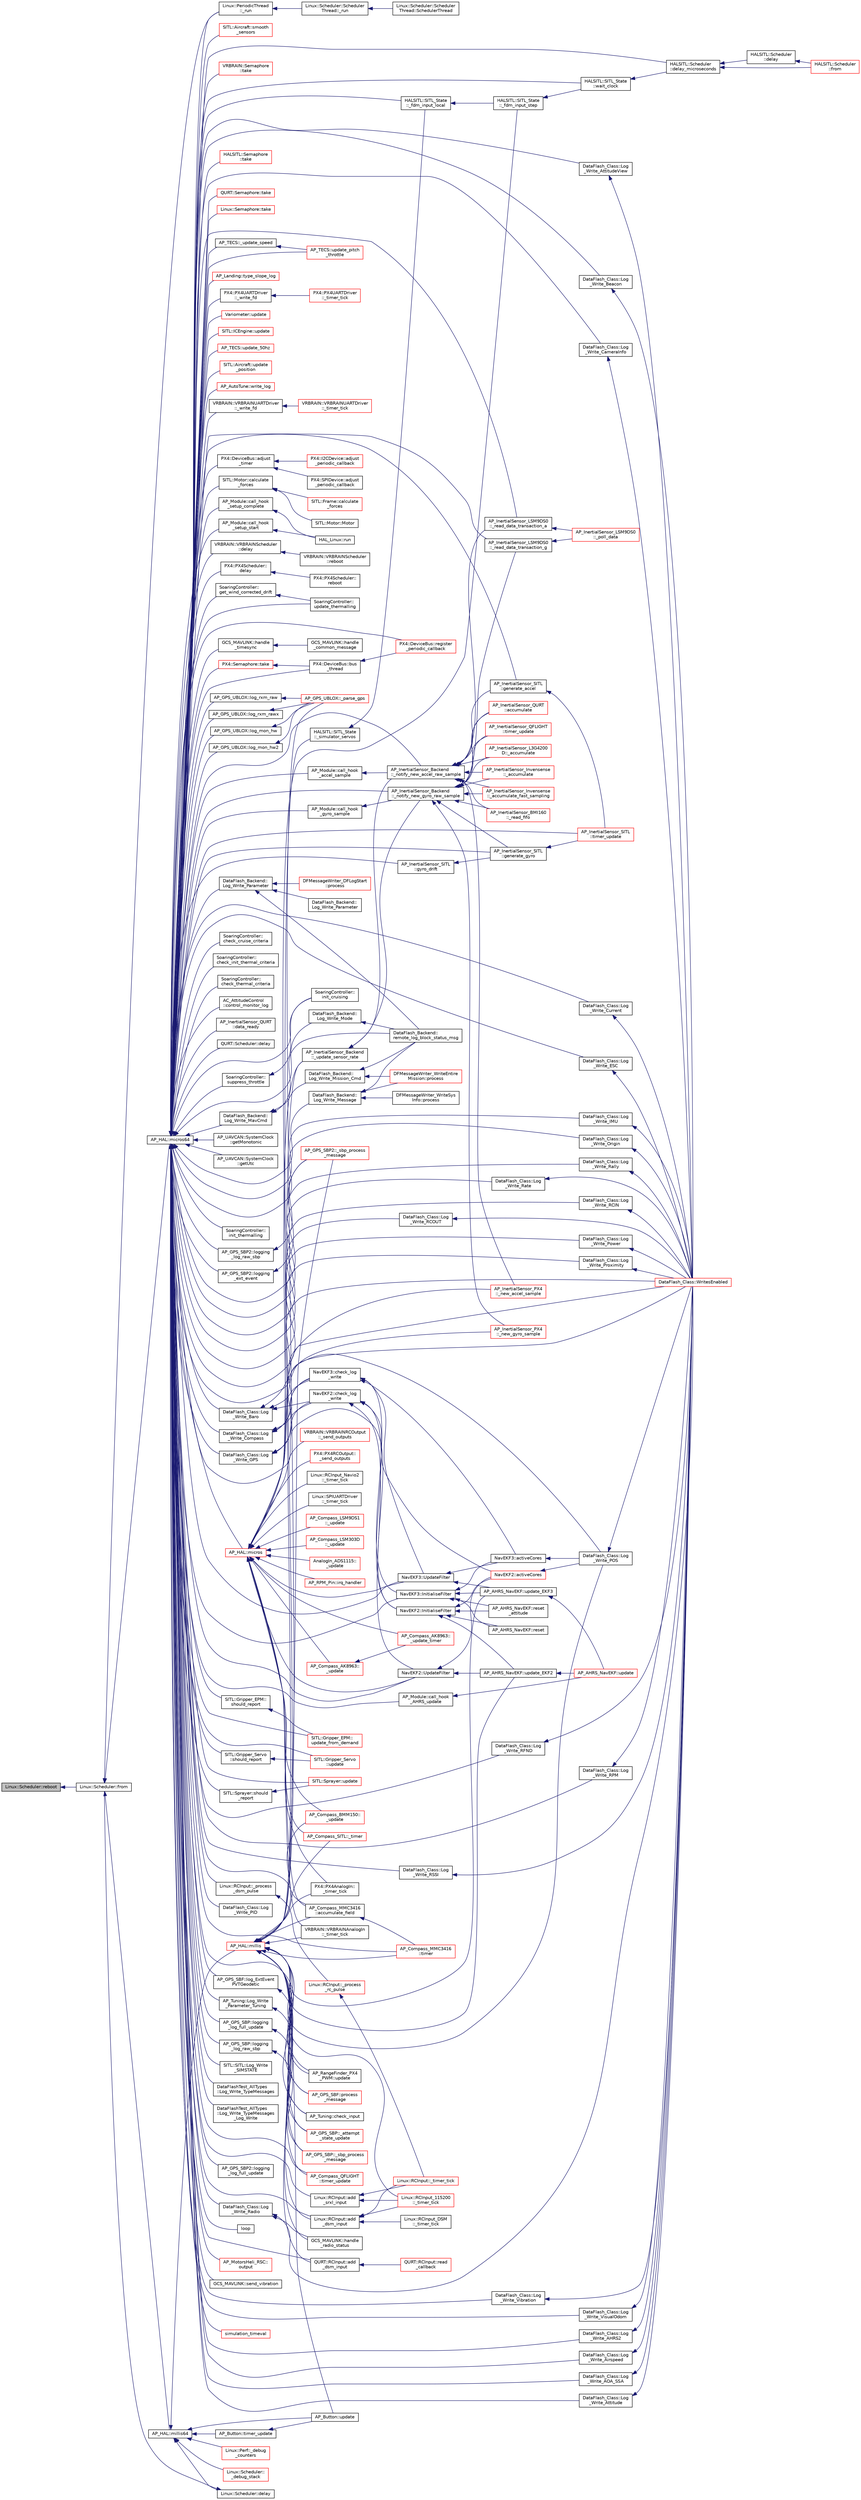 digraph "Linux::Scheduler::reboot"
{
 // INTERACTIVE_SVG=YES
  edge [fontname="Helvetica",fontsize="10",labelfontname="Helvetica",labelfontsize="10"];
  node [fontname="Helvetica",fontsize="10",shape=record];
  rankdir="LR";
  Node1 [label="Linux::Scheduler::reboot",height=0.2,width=0.4,color="black", fillcolor="grey75", style="filled", fontcolor="black"];
  Node1 -> Node2 [dir="back",color="midnightblue",fontsize="10",style="solid",fontname="Helvetica"];
  Node2 [label="Linux::Scheduler::from",height=0.2,width=0.4,color="black", fillcolor="white", style="filled",URL="$classLinux_1_1Scheduler.html#a53ecaae0fdc72f85bd57c4b0cff93653"];
  Node2 -> Node3 [dir="back",color="midnightblue",fontsize="10",style="solid",fontname="Helvetica"];
  Node3 [label="Linux::PeriodicThread\l::_run",height=0.2,width=0.4,color="black", fillcolor="white", style="filled",URL="$classLinux_1_1PeriodicThread.html#a6a257aa854be986e1843ae884b9915bf"];
  Node3 -> Node4 [dir="back",color="midnightblue",fontsize="10",style="solid",fontname="Helvetica"];
  Node4 [label="Linux::Scheduler::Scheduler\lThread::_run",height=0.2,width=0.4,color="black", fillcolor="white", style="filled",URL="$classLinux_1_1Scheduler_1_1SchedulerThread.html#a2cf5f8963892f54cacc25780b3081a21"];
  Node4 -> Node5 [dir="back",color="midnightblue",fontsize="10",style="solid",fontname="Helvetica"];
  Node5 [label="Linux::Scheduler::Scheduler\lThread::SchedulerThread",height=0.2,width=0.4,color="black", fillcolor="white", style="filled",URL="$classLinux_1_1Scheduler_1_1SchedulerThread.html#aea9fb136a3e9f79bee04170cee23bde5"];
  Node2 -> Node6 [dir="back",color="midnightblue",fontsize="10",style="solid",fontname="Helvetica"];
  Node6 [label="AP_HAL::micros64",height=0.2,width=0.4,color="black", fillcolor="white", style="filled",URL="$namespaceAP__HAL.html#a7aa0ce7625c9680e30ff4a99940907a5"];
  Node6 -> Node7 [dir="back",color="midnightblue",fontsize="10",style="solid",fontname="Helvetica"];
  Node7 [label="HALSITL::SITL_State\l::_fdm_input_local",height=0.2,width=0.4,color="black", fillcolor="white", style="filled",URL="$classHALSITL_1_1SITL__State.html#a141fe78b0702ab2f2ac4cafc221fdb97"];
  Node7 -> Node8 [dir="back",color="midnightblue",fontsize="10",style="solid",fontname="Helvetica"];
  Node8 [label="HALSITL::SITL_State\l::_fdm_input_step",height=0.2,width=0.4,color="black", fillcolor="white", style="filled",URL="$classHALSITL_1_1SITL__State.html#ae31c93a26ca780bb508dded2498e2e93"];
  Node8 -> Node9 [dir="back",color="midnightblue",fontsize="10",style="solid",fontname="Helvetica"];
  Node9 [label="HALSITL::SITL_State\l::wait_clock",height=0.2,width=0.4,color="black", fillcolor="white", style="filled",URL="$classHALSITL_1_1SITL__State.html#a3eeaf330efded46259bbf64fc53e6b9f"];
  Node9 -> Node10 [dir="back",color="midnightblue",fontsize="10",style="solid",fontname="Helvetica"];
  Node10 [label="HALSITL::Scheduler\l::delay_microseconds",height=0.2,width=0.4,color="black", fillcolor="white", style="filled",URL="$classHALSITL_1_1Scheduler.html#a4cffd5bcba0175bf49c7aa75ff3bf09a"];
  Node10 -> Node11 [dir="back",color="midnightblue",fontsize="10",style="solid",fontname="Helvetica"];
  Node11 [label="HALSITL::Scheduler\l::delay",height=0.2,width=0.4,color="black", fillcolor="white", style="filled",URL="$classHALSITL_1_1Scheduler.html#a14f3239ecbb9889823b20dc9de655c2f"];
  Node11 -> Node12 [dir="back",color="midnightblue",fontsize="10",style="solid",fontname="Helvetica"];
  Node12 [label="HALSITL::Scheduler\l::from",height=0.2,width=0.4,color="red", fillcolor="white", style="filled",URL="$classHALSITL_1_1Scheduler.html#a2c3ea70328333081349821921242cb39"];
  Node10 -> Node12 [dir="back",color="midnightblue",fontsize="10",style="solid",fontname="Helvetica"];
  Node6 -> Node13 [dir="back",color="midnightblue",fontsize="10",style="solid",fontname="Helvetica"];
  Node13 [label="AP_InertialSensor_Backend\l::_notify_new_accel_raw_sample",height=0.2,width=0.4,color="black", fillcolor="white", style="filled",URL="$classAP__InertialSensor__Backend.html#a330d2242c139a6ec3e94e0dd7379df7c"];
  Node13 -> Node14 [dir="back",color="midnightblue",fontsize="10",style="solid",fontname="Helvetica"];
  Node14 [label="AP_InertialSensor_L3G4200\lD::_accumulate",height=0.2,width=0.4,color="red", fillcolor="white", style="filled",URL="$classAP__InertialSensor__L3G4200D.html#ab07f7d4df52cbab3fee7f509f50e81fc"];
  Node13 -> Node15 [dir="back",color="midnightblue",fontsize="10",style="solid",fontname="Helvetica"];
  Node15 [label="AP_InertialSensor_Invensense\l::_accumulate",height=0.2,width=0.4,color="red", fillcolor="white", style="filled",URL="$classAP__InertialSensor__Invensense.html#a1a06a8d1e4db8924dcdcf9a6439dcaa9"];
  Node13 -> Node16 [dir="back",color="midnightblue",fontsize="10",style="solid",fontname="Helvetica"];
  Node16 [label="AP_InertialSensor_Invensense\l::_accumulate_fast_sampling",height=0.2,width=0.4,color="red", fillcolor="white", style="filled",URL="$classAP__InertialSensor__Invensense.html#aa4d24e709666169398355b5ee2a3df50"];
  Node13 -> Node17 [dir="back",color="midnightblue",fontsize="10",style="solid",fontname="Helvetica"];
  Node17 [label="AP_InertialSensor_PX4\l::_new_accel_sample",height=0.2,width=0.4,color="red", fillcolor="white", style="filled",URL="$classAP__InertialSensor__PX4.html#ab860aacad51c8894d6d05d1291d8a650"];
  Node13 -> Node18 [dir="back",color="midnightblue",fontsize="10",style="solid",fontname="Helvetica"];
  Node18 [label="AP_InertialSensor_LSM9DS0\l::_read_data_transaction_a",height=0.2,width=0.4,color="black", fillcolor="white", style="filled",URL="$classAP__InertialSensor__LSM9DS0.html#a9e083338c81500c744790115250d5207"];
  Node18 -> Node19 [dir="back",color="midnightblue",fontsize="10",style="solid",fontname="Helvetica"];
  Node19 [label="AP_InertialSensor_LSM9DS0\l::_poll_data",height=0.2,width=0.4,color="red", fillcolor="white", style="filled",URL="$classAP__InertialSensor__LSM9DS0.html#a517db16a43fdfa7fa31615d07b225474"];
  Node13 -> Node20 [dir="back",color="midnightblue",fontsize="10",style="solid",fontname="Helvetica"];
  Node20 [label="AP_InertialSensor_BMI160\l::_read_fifo",height=0.2,width=0.4,color="red", fillcolor="white", style="filled",URL="$classAP__InertialSensor__BMI160.html#a1a519a3be822e3db7a19d0d0ed21d0c6"];
  Node13 -> Node21 [dir="back",color="midnightblue",fontsize="10",style="solid",fontname="Helvetica"];
  Node21 [label="AP_InertialSensor_QURT\l::accumulate",height=0.2,width=0.4,color="red", fillcolor="white", style="filled",URL="$classAP__InertialSensor__QURT.html#ac64c9fedd2b0bcbddf29264e1bbd7af8"];
  Node13 -> Node22 [dir="back",color="midnightblue",fontsize="10",style="solid",fontname="Helvetica"];
  Node22 [label="AP_InertialSensor_SITL\l::generate_accel",height=0.2,width=0.4,color="black", fillcolor="white", style="filled",URL="$classAP__InertialSensor__SITL.html#a8d6b8277285c6e8b6013585f403cd588"];
  Node22 -> Node23 [dir="back",color="midnightblue",fontsize="10",style="solid",fontname="Helvetica"];
  Node23 [label="AP_InertialSensor_SITL\l::timer_update",height=0.2,width=0.4,color="red", fillcolor="white", style="filled",URL="$classAP__InertialSensor__SITL.html#acb53ee7c91782608c30ff3e1c5af13e6"];
  Node13 -> Node24 [dir="back",color="midnightblue",fontsize="10",style="solid",fontname="Helvetica"];
  Node24 [label="AP_InertialSensor_QFLIGHT\l::timer_update",height=0.2,width=0.4,color="red", fillcolor="white", style="filled",URL="$classAP__InertialSensor__QFLIGHT.html#a995eedfc1f2c8c01d00815aed816db6d"];
  Node6 -> Node25 [dir="back",color="midnightblue",fontsize="10",style="solid",fontname="Helvetica"];
  Node25 [label="AP_InertialSensor_Backend\l::_notify_new_gyro_raw_sample",height=0.2,width=0.4,color="black", fillcolor="white", style="filled",URL="$classAP__InertialSensor__Backend.html#a32a5d3f083aae76feb1f3e9cbf3cc095"];
  Node25 -> Node14 [dir="back",color="midnightblue",fontsize="10",style="solid",fontname="Helvetica"];
  Node25 -> Node15 [dir="back",color="midnightblue",fontsize="10",style="solid",fontname="Helvetica"];
  Node25 -> Node16 [dir="back",color="midnightblue",fontsize="10",style="solid",fontname="Helvetica"];
  Node25 -> Node26 [dir="back",color="midnightblue",fontsize="10",style="solid",fontname="Helvetica"];
  Node26 [label="AP_InertialSensor_PX4\l::_new_gyro_sample",height=0.2,width=0.4,color="red", fillcolor="white", style="filled",URL="$classAP__InertialSensor__PX4.html#a257fdff6435bb9addd12e3ba161c4c12"];
  Node25 -> Node27 [dir="back",color="midnightblue",fontsize="10",style="solid",fontname="Helvetica"];
  Node27 [label="AP_InertialSensor_LSM9DS0\l::_read_data_transaction_g",height=0.2,width=0.4,color="black", fillcolor="white", style="filled",URL="$classAP__InertialSensor__LSM9DS0.html#a8d90205092ed9e6b959fe3da5f4f6477"];
  Node27 -> Node19 [dir="back",color="midnightblue",fontsize="10",style="solid",fontname="Helvetica"];
  Node25 -> Node20 [dir="back",color="midnightblue",fontsize="10",style="solid",fontname="Helvetica"];
  Node25 -> Node21 [dir="back",color="midnightblue",fontsize="10",style="solid",fontname="Helvetica"];
  Node25 -> Node28 [dir="back",color="midnightblue",fontsize="10",style="solid",fontname="Helvetica"];
  Node28 [label="AP_InertialSensor_SITL\l::generate_gyro",height=0.2,width=0.4,color="black", fillcolor="white", style="filled",URL="$classAP__InertialSensor__SITL.html#a884efe3040d8e915376390a36d778398"];
  Node28 -> Node23 [dir="back",color="midnightblue",fontsize="10",style="solid",fontname="Helvetica"];
  Node25 -> Node24 [dir="back",color="midnightblue",fontsize="10",style="solid",fontname="Helvetica"];
  Node6 -> Node29 [dir="back",color="midnightblue",fontsize="10",style="solid",fontname="Helvetica"];
  Node29 [label="Linux::RCInput::_process\l_dsm_pulse",height=0.2,width=0.4,color="black", fillcolor="white", style="filled",URL="$classLinux_1_1RCInput.html#a8dcefc98cb9bdeaad8b1b2b0e9b9b678"];
  Node29 -> Node30 [dir="back",color="midnightblue",fontsize="10",style="solid",fontname="Helvetica"];
  Node30 [label="Linux::RCInput::_process\l_rc_pulse",height=0.2,width=0.4,color="red", fillcolor="white", style="filled",URL="$classLinux_1_1RCInput.html#a9b269fac087807d362506805ebd18936"];
  Node30 -> Node31 [dir="back",color="midnightblue",fontsize="10",style="solid",fontname="Helvetica"];
  Node31 [label="Linux::RCInput::_timer_tick",height=0.2,width=0.4,color="red", fillcolor="white", style="filled",URL="$classLinux_1_1RCInput.html#a0d5d4518e1ed51c95fe36a9d6ea7ecac"];
  Node6 -> Node18 [dir="back",color="midnightblue",fontsize="10",style="solid",fontname="Helvetica"];
  Node6 -> Node27 [dir="back",color="midnightblue",fontsize="10",style="solid",fontname="Helvetica"];
  Node6 -> Node3 [dir="back",color="midnightblue",fontsize="10",style="solid",fontname="Helvetica"];
  Node6 -> Node32 [dir="back",color="midnightblue",fontsize="10",style="solid",fontname="Helvetica"];
  Node32 [label="AP_TECS::_update_speed",height=0.2,width=0.4,color="black", fillcolor="white", style="filled",URL="$classAP__TECS.html#ac3a90f55264799a5482b76abfe5b9a68"];
  Node32 -> Node33 [dir="back",color="midnightblue",fontsize="10",style="solid",fontname="Helvetica"];
  Node33 [label="AP_TECS::update_pitch\l_throttle",height=0.2,width=0.4,color="red", fillcolor="white", style="filled",URL="$classAP__TECS.html#ad9fdee521b36fe15ab8ab06a35717c5a"];
  Node6 -> Node34 [dir="back",color="midnightblue",fontsize="10",style="solid",fontname="Helvetica"];
  Node34 [label="PX4::PX4UARTDriver\l::_write_fd",height=0.2,width=0.4,color="black", fillcolor="white", style="filled",URL="$classPX4_1_1PX4UARTDriver.html#a999818ba89f3849918b43fb38dd3e836"];
  Node34 -> Node35 [dir="back",color="midnightblue",fontsize="10",style="solid",fontname="Helvetica"];
  Node35 [label="PX4::PX4UARTDriver\l::_timer_tick",height=0.2,width=0.4,color="red", fillcolor="white", style="filled",URL="$classPX4_1_1PX4UARTDriver.html#a15f4a4558c5ffa4cc27cd0371470afa4"];
  Node6 -> Node36 [dir="back",color="midnightblue",fontsize="10",style="solid",fontname="Helvetica"];
  Node36 [label="VRBRAIN::VRBRAINUARTDriver\l::_write_fd",height=0.2,width=0.4,color="black", fillcolor="white", style="filled",URL="$classVRBRAIN_1_1VRBRAINUARTDriver.html#afc978b3e0b18ae4a113fe1c04de5fe13"];
  Node36 -> Node37 [dir="back",color="midnightblue",fontsize="10",style="solid",fontname="Helvetica"];
  Node37 [label="VRBRAIN::VRBRAINUARTDriver\l::_timer_tick",height=0.2,width=0.4,color="red", fillcolor="white", style="filled",URL="$classVRBRAIN_1_1VRBRAINUARTDriver.html#a72593c9ad60f292fe8c5b9cd5176e93b"];
  Node6 -> Node38 [dir="back",color="midnightblue",fontsize="10",style="solid",fontname="Helvetica"];
  Node38 [label="AP_Compass_MMC3416\l::accumulate_field",height=0.2,width=0.4,color="black", fillcolor="white", style="filled",URL="$classAP__Compass__MMC3416.html#aa81525e474696e469db55ad9712a1b4f"];
  Node38 -> Node39 [dir="back",color="midnightblue",fontsize="10",style="solid",fontname="Helvetica"];
  Node39 [label="AP_Compass_MMC3416\l::timer",height=0.2,width=0.4,color="red", fillcolor="white", style="filled",URL="$classAP__Compass__MMC3416.html#a8b5b61173af45f3892c51bbeda783190"];
  Node6 -> Node40 [dir="back",color="midnightblue",fontsize="10",style="solid",fontname="Helvetica"];
  Node40 [label="Linux::RCInput::add\l_dsm_input",height=0.2,width=0.4,color="black", fillcolor="white", style="filled",URL="$classLinux_1_1RCInput.html#a25136c569dd0745cad9ed02cefd87e54"];
  Node40 -> Node41 [dir="back",color="midnightblue",fontsize="10",style="solid",fontname="Helvetica"];
  Node41 [label="Linux::RCInput_115200\l::_timer_tick",height=0.2,width=0.4,color="red", fillcolor="white", style="filled",URL="$classLinux_1_1RCInput__115200.html#a9805846609a4810fdfa92a6354f7cb45"];
  Node40 -> Node42 [dir="back",color="midnightblue",fontsize="10",style="solid",fontname="Helvetica"];
  Node42 [label="Linux::RCInput_DSM\l::_timer_tick",height=0.2,width=0.4,color="black", fillcolor="white", style="filled",URL="$classLinux_1_1RCInput__DSM.html#ab0e5ac3cc954bb79f4f0dd398cb39265"];
  Node40 -> Node31 [dir="back",color="midnightblue",fontsize="10",style="solid",fontname="Helvetica"];
  Node6 -> Node43 [dir="back",color="midnightblue",fontsize="10",style="solid",fontname="Helvetica"];
  Node43 [label="QURT::RCInput::add\l_dsm_input",height=0.2,width=0.4,color="black", fillcolor="white", style="filled",URL="$classQURT_1_1RCInput.html#a2617a405bd3ee00bfb852210ab6c83c0"];
  Node43 -> Node44 [dir="back",color="midnightblue",fontsize="10",style="solid",fontname="Helvetica"];
  Node44 [label="QURT::RCInput::read\l_callback",height=0.2,width=0.4,color="red", fillcolor="white", style="filled",URL="$classQURT_1_1RCInput.html#a570aa86748ac6f877857039366734049"];
  Node6 -> Node45 [dir="back",color="midnightblue",fontsize="10",style="solid",fontname="Helvetica"];
  Node45 [label="Linux::RCInput::add\l_srxl_input",height=0.2,width=0.4,color="black", fillcolor="white", style="filled",URL="$classLinux_1_1RCInput.html#a6edc4ae0ca741df8094586df888ceae1"];
  Node45 -> Node41 [dir="back",color="midnightblue",fontsize="10",style="solid",fontname="Helvetica"];
  Node45 -> Node31 [dir="back",color="midnightblue",fontsize="10",style="solid",fontname="Helvetica"];
  Node6 -> Node46 [dir="back",color="midnightblue",fontsize="10",style="solid",fontname="Helvetica"];
  Node46 [label="PX4::DeviceBus::adjust\l_timer",height=0.2,width=0.4,color="black", fillcolor="white", style="filled",URL="$classPX4_1_1DeviceBus.html#a13f05b671b8cf1ecdd001d477f465cf7"];
  Node46 -> Node47 [dir="back",color="midnightblue",fontsize="10",style="solid",fontname="Helvetica"];
  Node47 [label="PX4::I2CDevice::adjust\l_periodic_callback",height=0.2,width=0.4,color="red", fillcolor="white", style="filled",URL="$classPX4_1_1I2CDevice.html#ac54955381c88ace6272c3222d6c87440"];
  Node46 -> Node48 [dir="back",color="midnightblue",fontsize="10",style="solid",fontname="Helvetica"];
  Node48 [label="PX4::SPIDevice::adjust\l_periodic_callback",height=0.2,width=0.4,color="black", fillcolor="white", style="filled",URL="$classPX4_1_1SPIDevice.html#a0521c45e2aa9a362d7997a0856246017"];
  Node6 -> Node49 [dir="back",color="midnightblue",fontsize="10",style="solid",fontname="Helvetica"];
  Node49 [label="PX4::DeviceBus::bus\l_thread",height=0.2,width=0.4,color="black", fillcolor="white", style="filled",URL="$classPX4_1_1DeviceBus.html#a1c5e6b608ef4bec2b6632cc5ef52177e"];
  Node49 -> Node50 [dir="back",color="midnightblue",fontsize="10",style="solid",fontname="Helvetica"];
  Node50 [label="PX4::DeviceBus::register\l_periodic_callback",height=0.2,width=0.4,color="red", fillcolor="white", style="filled",URL="$classPX4_1_1DeviceBus.html#a2cc0b0bc94b4276c3727fbd5a6da339e"];
  Node6 -> Node51 [dir="back",color="midnightblue",fontsize="10",style="solid",fontname="Helvetica"];
  Node51 [label="SITL::Motor::calculate\l_forces",height=0.2,width=0.4,color="black", fillcolor="white", style="filled",URL="$classSITL_1_1Motor.html#a57917a26ad0eb2dd927afc7fc7317ea2"];
  Node51 -> Node52 [dir="back",color="midnightblue",fontsize="10",style="solid",fontname="Helvetica"];
  Node52 [label="SITL::Frame::calculate\l_forces",height=0.2,width=0.4,color="red", fillcolor="white", style="filled",URL="$classSITL_1_1Frame.html#a87ba820ad586d329b09e18db644114a9"];
  Node51 -> Node53 [dir="back",color="midnightblue",fontsize="10",style="solid",fontname="Helvetica"];
  Node53 [label="SITL::Motor::Motor",height=0.2,width=0.4,color="black", fillcolor="white", style="filled",URL="$classSITL_1_1Motor.html#a6cef80bf059998ee25248c9b347e3c0c"];
  Node6 -> Node54 [dir="back",color="midnightblue",fontsize="10",style="solid",fontname="Helvetica"];
  Node54 [label="AP_Module::call_hook\l_accel_sample",height=0.2,width=0.4,color="black", fillcolor="white", style="filled",URL="$classAP__Module.html#a2bfac6076fb8ce6b9d0a4d9265cff408"];
  Node54 -> Node13 [dir="back",color="midnightblue",fontsize="10",style="solid",fontname="Helvetica"];
  Node6 -> Node55 [dir="back",color="midnightblue",fontsize="10",style="solid",fontname="Helvetica"];
  Node55 [label="AP_Module::call_hook\l_AHRS_update",height=0.2,width=0.4,color="black", fillcolor="white", style="filled",URL="$classAP__Module.html#a9b4f06b2556a122f11b92b7b29d462c4"];
  Node55 -> Node56 [dir="back",color="midnightblue",fontsize="10",style="solid",fontname="Helvetica"];
  Node56 [label="AP_AHRS_NavEKF::update",height=0.2,width=0.4,color="red", fillcolor="white", style="filled",URL="$classAP__AHRS__NavEKF.html#ac8111979c5dc37a55b2c50818534ea52"];
  Node6 -> Node57 [dir="back",color="midnightblue",fontsize="10",style="solid",fontname="Helvetica"];
  Node57 [label="AP_Module::call_hook\l_gyro_sample",height=0.2,width=0.4,color="black", fillcolor="white", style="filled",URL="$classAP__Module.html#a4a00c59686d662eb6ead3dce8a56068d"];
  Node57 -> Node25 [dir="back",color="midnightblue",fontsize="10",style="solid",fontname="Helvetica"];
  Node6 -> Node58 [dir="back",color="midnightblue",fontsize="10",style="solid",fontname="Helvetica"];
  Node58 [label="AP_Module::call_hook\l_setup_complete",height=0.2,width=0.4,color="black", fillcolor="white", style="filled",URL="$classAP__Module.html#a54b2edff163bdfe4c6367d3dcba86f0c"];
  Node58 -> Node59 [dir="back",color="midnightblue",fontsize="10",style="solid",fontname="Helvetica"];
  Node59 [label="HAL_Linux::run",height=0.2,width=0.4,color="black", fillcolor="white", style="filled",URL="$classHAL__Linux.html#a9b8394eb66ea6d3d5539aaaf47c3bf80"];
  Node6 -> Node60 [dir="back",color="midnightblue",fontsize="10",style="solid",fontname="Helvetica"];
  Node60 [label="AP_Module::call_hook\l_setup_start",height=0.2,width=0.4,color="black", fillcolor="white", style="filled",URL="$classAP__Module.html#a079f73b1dd75a3134022a71807f4b8c3"];
  Node60 -> Node59 [dir="back",color="midnightblue",fontsize="10",style="solid",fontname="Helvetica"];
  Node6 -> Node61 [dir="back",color="midnightblue",fontsize="10",style="solid",fontname="Helvetica"];
  Node61 [label="SoaringController::\lcheck_cruise_criteria",height=0.2,width=0.4,color="black", fillcolor="white", style="filled",URL="$classSoaringController.html#a67d3126fd2b67b567a8aac3998948170"];
  Node6 -> Node62 [dir="back",color="midnightblue",fontsize="10",style="solid",fontname="Helvetica"];
  Node62 [label="SoaringController::\lcheck_init_thermal_criteria",height=0.2,width=0.4,color="black", fillcolor="white", style="filled",URL="$classSoaringController.html#a0d65481e33cb4d38d27fdd1236ec09b0"];
  Node6 -> Node63 [dir="back",color="midnightblue",fontsize="10",style="solid",fontname="Helvetica"];
  Node63 [label="SoaringController::\lcheck_thermal_criteria",height=0.2,width=0.4,color="black", fillcolor="white", style="filled",URL="$classSoaringController.html#a99b4e44b09a796fdb3c8402025d855b1"];
  Node6 -> Node64 [dir="back",color="midnightblue",fontsize="10",style="solid",fontname="Helvetica"];
  Node64 [label="AC_AttitudeControl\l::control_monitor_log",height=0.2,width=0.4,color="black", fillcolor="white", style="filled",URL="$classAC__AttitudeControl.html#a24124a33c8cd7a9cd575d0c16a1e2d5b"];
  Node6 -> Node65 [dir="back",color="midnightblue",fontsize="10",style="solid",fontname="Helvetica"];
  Node65 [label="AP_InertialSensor_QURT\l::data_ready",height=0.2,width=0.4,color="black", fillcolor="white", style="filled",URL="$classAP__InertialSensor__QURT.html#a2a1a1f30325df41e390b8bc3e2848bc4"];
  Node6 -> Node66 [dir="back",color="midnightblue",fontsize="10",style="solid",fontname="Helvetica"];
  Node66 [label="QURT::Scheduler::delay",height=0.2,width=0.4,color="black", fillcolor="white", style="filled",URL="$classQURT_1_1Scheduler.html#a14f3239ecbb9889823b20dc9de655c2f"];
  Node6 -> Node67 [dir="back",color="midnightblue",fontsize="10",style="solid",fontname="Helvetica"];
  Node67 [label="VRBRAIN::VRBRAINScheduler\l::delay",height=0.2,width=0.4,color="black", fillcolor="white", style="filled",URL="$classVRBRAIN_1_1VRBRAINScheduler.html#a20360f74ca9912d424c5c6800a85efef"];
  Node67 -> Node68 [dir="back",color="midnightblue",fontsize="10",style="solid",fontname="Helvetica"];
  Node68 [label="VRBRAIN::VRBRAINScheduler\l::reboot",height=0.2,width=0.4,color="black", fillcolor="white", style="filled",URL="$classVRBRAIN_1_1VRBRAINScheduler.html#a4df178cb74833d89cb20e6d6606b48fe"];
  Node6 -> Node69 [dir="back",color="midnightblue",fontsize="10",style="solid",fontname="Helvetica"];
  Node69 [label="PX4::PX4Scheduler::\ldelay",height=0.2,width=0.4,color="black", fillcolor="white", style="filled",URL="$classPX4_1_1PX4Scheduler.html#a1951ba5f485452f85d0bf13220a44839"];
  Node69 -> Node70 [dir="back",color="midnightblue",fontsize="10",style="solid",fontname="Helvetica"];
  Node70 [label="PX4::PX4Scheduler::\lreboot",height=0.2,width=0.4,color="black", fillcolor="white", style="filled",URL="$classPX4_1_1PX4Scheduler.html#ad9afd58fb2d2daf8f1f726b99531db2a"];
  Node6 -> Node10 [dir="back",color="midnightblue",fontsize="10",style="solid",fontname="Helvetica"];
  Node6 -> Node22 [dir="back",color="midnightblue",fontsize="10",style="solid",fontname="Helvetica"];
  Node6 -> Node28 [dir="back",color="midnightblue",fontsize="10",style="solid",fontname="Helvetica"];
  Node6 -> Node71 [dir="back",color="midnightblue",fontsize="10",style="solid",fontname="Helvetica"];
  Node71 [label="SoaringController::\lget_wind_corrected_drift",height=0.2,width=0.4,color="black", fillcolor="white", style="filled",URL="$classSoaringController.html#ad7ea9014895a4068c421d561692a3700"];
  Node71 -> Node72 [dir="back",color="midnightblue",fontsize="10",style="solid",fontname="Helvetica"];
  Node72 [label="SoaringController::\lupdate_thermalling",height=0.2,width=0.4,color="black", fillcolor="white", style="filled",URL="$classSoaringController.html#abfbc693fd6c93da20fb098aedf6fd596"];
  Node6 -> Node73 [dir="back",color="midnightblue",fontsize="10",style="solid",fontname="Helvetica"];
  Node73 [label="AP_UAVCAN::SystemClock\l::getMonotonic",height=0.2,width=0.4,color="black", fillcolor="white", style="filled",URL="$classAP__UAVCAN_1_1SystemClock.html#acbec92b47a73aa9d638662f4386ac5d4"];
  Node6 -> Node74 [dir="back",color="midnightblue",fontsize="10",style="solid",fontname="Helvetica"];
  Node74 [label="AP_UAVCAN::SystemClock\l::getUtc",height=0.2,width=0.4,color="black", fillcolor="white", style="filled",URL="$classAP__UAVCAN_1_1SystemClock.html#a79ab860c99412640eabb762ca9210b02"];
  Node6 -> Node75 [dir="back",color="midnightblue",fontsize="10",style="solid",fontname="Helvetica"];
  Node75 [label="AP_InertialSensor_SITL\l::gyro_drift",height=0.2,width=0.4,color="black", fillcolor="white", style="filled",URL="$classAP__InertialSensor__SITL.html#a8ddcc9af2f03212fc176901e8588b978"];
  Node75 -> Node28 [dir="back",color="midnightblue",fontsize="10",style="solid",fontname="Helvetica"];
  Node6 -> Node76 [dir="back",color="midnightblue",fontsize="10",style="solid",fontname="Helvetica"];
  Node76 [label="GCS_MAVLINK::handle\l_timesync",height=0.2,width=0.4,color="black", fillcolor="white", style="filled",URL="$structGCS__MAVLINK.html#ae00bb5fbb1a3e4843be647dc9b09f51f"];
  Node76 -> Node77 [dir="back",color="midnightblue",fontsize="10",style="solid",fontname="Helvetica"];
  Node77 [label="GCS_MAVLINK::handle\l_common_message",height=0.2,width=0.4,color="black", fillcolor="white", style="filled",URL="$structGCS__MAVLINK.html#a13da94a2548ade6552a5250eb3251e89"];
  Node6 -> Node78 [dir="back",color="midnightblue",fontsize="10",style="solid",fontname="Helvetica"];
  Node78 [label="SoaringController::\linit_cruising",height=0.2,width=0.4,color="black", fillcolor="white", style="filled",URL="$classSoaringController.html#a374df90ffa4f23b9bcd4a554702bf4a4"];
  Node6 -> Node79 [dir="back",color="midnightblue",fontsize="10",style="solid",fontname="Helvetica"];
  Node79 [label="SoaringController::\linit_thermalling",height=0.2,width=0.4,color="black", fillcolor="white", style="filled",URL="$classSoaringController.html#a1df234a4d963fb959f17da847f4e39d1"];
  Node6 -> Node80 [dir="back",color="midnightblue",fontsize="10",style="solid",fontname="Helvetica"];
  Node80 [label="NavEKF3::InitialiseFilter",height=0.2,width=0.4,color="black", fillcolor="white", style="filled",URL="$classNavEKF3.html#a07f064fa513fbb6e7188141904f3b5b5"];
  Node80 -> Node81 [dir="back",color="midnightblue",fontsize="10",style="solid",fontname="Helvetica"];
  Node81 [label="NavEKF3::activeCores",height=0.2,width=0.4,color="black", fillcolor="white", style="filled",URL="$classNavEKF3.html#a3e1f50ad977a17222fcd7a6851b0f2ec"];
  Node81 -> Node82 [dir="back",color="midnightblue",fontsize="10",style="solid",fontname="Helvetica"];
  Node82 [label="DataFlash_Class::Log\l_Write_POS",height=0.2,width=0.4,color="black", fillcolor="white", style="filled",URL="$classDataFlash__Class.html#a46e58faaa53c44516433f6bb7bde4163"];
  Node82 -> Node83 [dir="back",color="midnightblue",fontsize="10",style="solid",fontname="Helvetica"];
  Node83 [label="DataFlash_Class::WritesEnabled",height=0.2,width=0.4,color="red", fillcolor="white", style="filled",URL="$classDataFlash__Class.html#a680528ccef337901407a125439e1f397"];
  Node80 -> Node84 [dir="back",color="midnightblue",fontsize="10",style="solid",fontname="Helvetica"];
  Node84 [label="AP_AHRS_NavEKF::reset",height=0.2,width=0.4,color="black", fillcolor="white", style="filled",URL="$classAP__AHRS__NavEKF.html#a532ff0df024a4537e5a108c42ba405a7"];
  Node80 -> Node85 [dir="back",color="midnightblue",fontsize="10",style="solid",fontname="Helvetica"];
  Node85 [label="AP_AHRS_NavEKF::reset\l_attitude",height=0.2,width=0.4,color="black", fillcolor="white", style="filled",URL="$classAP__AHRS__NavEKF.html#a9bd3c7f1793a48cd0d736b19fbfaf19a"];
  Node80 -> Node86 [dir="back",color="midnightblue",fontsize="10",style="solid",fontname="Helvetica"];
  Node86 [label="AP_AHRS_NavEKF::update_EKF3",height=0.2,width=0.4,color="black", fillcolor="white", style="filled",URL="$classAP__AHRS__NavEKF.html#a324160404f12959e955554f5aed26459"];
  Node86 -> Node56 [dir="back",color="midnightblue",fontsize="10",style="solid",fontname="Helvetica"];
  Node6 -> Node87 [dir="back",color="midnightblue",fontsize="10",style="solid",fontname="Helvetica"];
  Node87 [label="NavEKF2::InitialiseFilter",height=0.2,width=0.4,color="black", fillcolor="white", style="filled",URL="$classNavEKF2.html#a9c447b8d84abf2dfc845ddbbbad46a2b"];
  Node87 -> Node88 [dir="back",color="midnightblue",fontsize="10",style="solid",fontname="Helvetica"];
  Node88 [label="NavEKF2::activeCores",height=0.2,width=0.4,color="red", fillcolor="white", style="filled",URL="$classNavEKF2.html#ab18af2714c15fcf190493c01e2a28c73"];
  Node88 -> Node82 [dir="back",color="midnightblue",fontsize="10",style="solid",fontname="Helvetica"];
  Node87 -> Node84 [dir="back",color="midnightblue",fontsize="10",style="solid",fontname="Helvetica"];
  Node87 -> Node85 [dir="back",color="midnightblue",fontsize="10",style="solid",fontname="Helvetica"];
  Node87 -> Node89 [dir="back",color="midnightblue",fontsize="10",style="solid",fontname="Helvetica"];
  Node89 [label="AP_AHRS_NavEKF::update_EKF2",height=0.2,width=0.4,color="black", fillcolor="white", style="filled",URL="$classAP__AHRS__NavEKF.html#a0187c6d3d4348b002a204c05d3e94b07"];
  Node89 -> Node56 [dir="back",color="midnightblue",fontsize="10",style="solid",fontname="Helvetica"];
  Node6 -> Node90 [dir="back",color="midnightblue",fontsize="10",style="solid",fontname="Helvetica"];
  Node90 [label="AP_GPS_SBF::log_ExtEvent\lPVTGeodetic",height=0.2,width=0.4,color="black", fillcolor="white", style="filled",URL="$classAP__GPS__SBF.html#a029bda686db2bccb2b98f78cf5ea38fe"];
  Node90 -> Node91 [dir="back",color="midnightblue",fontsize="10",style="solid",fontname="Helvetica"];
  Node91 [label="AP_GPS_SBF::process\l_message",height=0.2,width=0.4,color="red", fillcolor="white", style="filled",URL="$classAP__GPS__SBF.html#a302b0e8422996c2cabb9dfac0eae59a4"];
  Node6 -> Node92 [dir="back",color="midnightblue",fontsize="10",style="solid",fontname="Helvetica"];
  Node92 [label="AP_GPS_UBLOX::log_mon_hw",height=0.2,width=0.4,color="black", fillcolor="white", style="filled",URL="$classAP__GPS__UBLOX.html#afaad8ce1ad6c2192e2608e5731789b25"];
  Node92 -> Node93 [dir="back",color="midnightblue",fontsize="10",style="solid",fontname="Helvetica"];
  Node93 [label="AP_GPS_UBLOX::_parse_gps",height=0.2,width=0.4,color="red", fillcolor="white", style="filled",URL="$classAP__GPS__UBLOX.html#a16ae8ab4b0babfbc2245beb0a438ec33"];
  Node6 -> Node94 [dir="back",color="midnightblue",fontsize="10",style="solid",fontname="Helvetica"];
  Node94 [label="AP_GPS_UBLOX::log_mon_hw2",height=0.2,width=0.4,color="black", fillcolor="white", style="filled",URL="$classAP__GPS__UBLOX.html#aa371c3daa15a309ab65f1522471ff5c2"];
  Node94 -> Node93 [dir="back",color="midnightblue",fontsize="10",style="solid",fontname="Helvetica"];
  Node6 -> Node95 [dir="back",color="midnightblue",fontsize="10",style="solid",fontname="Helvetica"];
  Node95 [label="AP_GPS_UBLOX::log_rxm_raw",height=0.2,width=0.4,color="black", fillcolor="white", style="filled",URL="$classAP__GPS__UBLOX.html#a599fc077195cbe106d1da825688b1440"];
  Node95 -> Node93 [dir="back",color="midnightblue",fontsize="10",style="solid",fontname="Helvetica"];
  Node6 -> Node96 [dir="back",color="midnightblue",fontsize="10",style="solid",fontname="Helvetica"];
  Node96 [label="AP_GPS_UBLOX::log_rxm_rawx",height=0.2,width=0.4,color="black", fillcolor="white", style="filled",URL="$classAP__GPS__UBLOX.html#a3974f2089cb33bed89e19cfe3c7521f8"];
  Node96 -> Node93 [dir="back",color="midnightblue",fontsize="10",style="solid",fontname="Helvetica"];
  Node6 -> Node97 [dir="back",color="midnightblue",fontsize="10",style="solid",fontname="Helvetica"];
  Node97 [label="DataFlash_Class::Log\l_Write_AHRS2",height=0.2,width=0.4,color="black", fillcolor="white", style="filled",URL="$classDataFlash__Class.html#ad81bca014959c6b0a6714ea0d83c409f"];
  Node97 -> Node83 [dir="back",color="midnightblue",fontsize="10",style="solid",fontname="Helvetica"];
  Node6 -> Node98 [dir="back",color="midnightblue",fontsize="10",style="solid",fontname="Helvetica"];
  Node98 [label="DataFlash_Class::Log\l_Write_Airspeed",height=0.2,width=0.4,color="black", fillcolor="white", style="filled",URL="$classDataFlash__Class.html#a6a38481f36ae833e7093c41a0e72be31"];
  Node98 -> Node83 [dir="back",color="midnightblue",fontsize="10",style="solid",fontname="Helvetica"];
  Node6 -> Node99 [dir="back",color="midnightblue",fontsize="10",style="solid",fontname="Helvetica"];
  Node99 [label="DataFlash_Class::Log\l_Write_AOA_SSA",height=0.2,width=0.4,color="black", fillcolor="white", style="filled",URL="$classDataFlash__Class.html#a07c6e6dc1aeb58b8f3255a63e0d5a430"];
  Node99 -> Node83 [dir="back",color="midnightblue",fontsize="10",style="solid",fontname="Helvetica"];
  Node6 -> Node100 [dir="back",color="midnightblue",fontsize="10",style="solid",fontname="Helvetica"];
  Node100 [label="DataFlash_Class::Log\l_Write_Attitude",height=0.2,width=0.4,color="black", fillcolor="white", style="filled",URL="$classDataFlash__Class.html#a100c0458780b38dd0ccc4a7381827b3c"];
  Node100 -> Node83 [dir="back",color="midnightblue",fontsize="10",style="solid",fontname="Helvetica"];
  Node6 -> Node101 [dir="back",color="midnightblue",fontsize="10",style="solid",fontname="Helvetica"];
  Node101 [label="DataFlash_Class::Log\l_Write_AttitudeView",height=0.2,width=0.4,color="black", fillcolor="white", style="filled",URL="$classDataFlash__Class.html#abf48a5cb3c39a255385d3853beb1b5d7"];
  Node101 -> Node83 [dir="back",color="midnightblue",fontsize="10",style="solid",fontname="Helvetica"];
  Node6 -> Node102 [dir="back",color="midnightblue",fontsize="10",style="solid",fontname="Helvetica"];
  Node102 [label="DataFlash_Class::Log\l_Write_Baro",height=0.2,width=0.4,color="black", fillcolor="white", style="filled",URL="$classDataFlash__Class.html#a4a12c2f2025e0a63d6ec85602857d0cb"];
  Node102 -> Node103 [dir="back",color="midnightblue",fontsize="10",style="solid",fontname="Helvetica"];
  Node103 [label="NavEKF3::check_log\l_write",height=0.2,width=0.4,color="black", fillcolor="white", style="filled",URL="$classNavEKF3.html#afa5a1b626563d35ad95545e8f056214b"];
  Node103 -> Node81 [dir="back",color="midnightblue",fontsize="10",style="solid",fontname="Helvetica"];
  Node103 -> Node80 [dir="back",color="midnightblue",fontsize="10",style="solid",fontname="Helvetica"];
  Node103 -> Node104 [dir="back",color="midnightblue",fontsize="10",style="solid",fontname="Helvetica"];
  Node104 [label="NavEKF3::UpdateFilter",height=0.2,width=0.4,color="black", fillcolor="white", style="filled",URL="$classNavEKF3.html#a477020fcf29376e0c2205dbf79728104"];
  Node104 -> Node81 [dir="back",color="midnightblue",fontsize="10",style="solid",fontname="Helvetica"];
  Node104 -> Node86 [dir="back",color="midnightblue",fontsize="10",style="solid",fontname="Helvetica"];
  Node102 -> Node105 [dir="back",color="midnightblue",fontsize="10",style="solid",fontname="Helvetica"];
  Node105 [label="NavEKF2::check_log\l_write",height=0.2,width=0.4,color="black", fillcolor="white", style="filled",URL="$classNavEKF2.html#a124df957952b2cb0c04e4318a173f67a"];
  Node105 -> Node88 [dir="back",color="midnightblue",fontsize="10",style="solid",fontname="Helvetica"];
  Node105 -> Node87 [dir="back",color="midnightblue",fontsize="10",style="solid",fontname="Helvetica"];
  Node105 -> Node106 [dir="back",color="midnightblue",fontsize="10",style="solid",fontname="Helvetica"];
  Node106 [label="NavEKF2::UpdateFilter",height=0.2,width=0.4,color="black", fillcolor="white", style="filled",URL="$classNavEKF2.html#a72815b1bbd9d7ceb0ff7ae52d14516df"];
  Node106 -> Node88 [dir="back",color="midnightblue",fontsize="10",style="solid",fontname="Helvetica"];
  Node106 -> Node89 [dir="back",color="midnightblue",fontsize="10",style="solid",fontname="Helvetica"];
  Node102 -> Node83 [dir="back",color="midnightblue",fontsize="10",style="solid",fontname="Helvetica"];
  Node6 -> Node107 [dir="back",color="midnightblue",fontsize="10",style="solid",fontname="Helvetica"];
  Node107 [label="DataFlash_Class::Log\l_Write_Beacon",height=0.2,width=0.4,color="black", fillcolor="white", style="filled",URL="$classDataFlash__Class.html#abe412cc7c41a691691c24ec560586c45"];
  Node107 -> Node83 [dir="back",color="midnightblue",fontsize="10",style="solid",fontname="Helvetica"];
  Node6 -> Node108 [dir="back",color="midnightblue",fontsize="10",style="solid",fontname="Helvetica"];
  Node108 [label="DataFlash_Class::Log\l_Write_CameraInfo",height=0.2,width=0.4,color="black", fillcolor="white", style="filled",URL="$classDataFlash__Class.html#af027b69eefd54b04e56a821eeda76e40"];
  Node108 -> Node83 [dir="back",color="midnightblue",fontsize="10",style="solid",fontname="Helvetica"];
  Node6 -> Node109 [dir="back",color="midnightblue",fontsize="10",style="solid",fontname="Helvetica"];
  Node109 [label="DataFlash_Class::Log\l_Write_Compass",height=0.2,width=0.4,color="black", fillcolor="white", style="filled",URL="$classDataFlash__Class.html#a5189adf1c5da47c2149ca1d7baa745d8"];
  Node109 -> Node103 [dir="back",color="midnightblue",fontsize="10",style="solid",fontname="Helvetica"];
  Node109 -> Node105 [dir="back",color="midnightblue",fontsize="10",style="solid",fontname="Helvetica"];
  Node109 -> Node83 [dir="back",color="midnightblue",fontsize="10",style="solid",fontname="Helvetica"];
  Node6 -> Node110 [dir="back",color="midnightblue",fontsize="10",style="solid",fontname="Helvetica"];
  Node110 [label="DataFlash_Class::Log\l_Write_Current",height=0.2,width=0.4,color="black", fillcolor="white", style="filled",URL="$classDataFlash__Class.html#a6bc40fe7e7fd0b068700d5b89d85a920"];
  Node110 -> Node83 [dir="back",color="midnightblue",fontsize="10",style="solid",fontname="Helvetica"];
  Node6 -> Node111 [dir="back",color="midnightblue",fontsize="10",style="solid",fontname="Helvetica"];
  Node111 [label="DataFlash_Class::Log\l_Write_ESC",height=0.2,width=0.4,color="black", fillcolor="white", style="filled",URL="$classDataFlash__Class.html#a90a22bd1a0d9fff2bde1efdf0d0c9575"];
  Node111 -> Node83 [dir="back",color="midnightblue",fontsize="10",style="solid",fontname="Helvetica"];
  Node6 -> Node112 [dir="back",color="midnightblue",fontsize="10",style="solid",fontname="Helvetica"];
  Node112 [label="DataFlash_Class::Log\l_Write_GPS",height=0.2,width=0.4,color="black", fillcolor="white", style="filled",URL="$classDataFlash__Class.html#a8a9087dec83092f0ea67b6741ff9f32e"];
  Node112 -> Node103 [dir="back",color="midnightblue",fontsize="10",style="solid",fontname="Helvetica"];
  Node112 -> Node105 [dir="back",color="midnightblue",fontsize="10",style="solid",fontname="Helvetica"];
  Node112 -> Node83 [dir="back",color="midnightblue",fontsize="10",style="solid",fontname="Helvetica"];
  Node6 -> Node113 [dir="back",color="midnightblue",fontsize="10",style="solid",fontname="Helvetica"];
  Node113 [label="DataFlash_Class::Log\l_Write_IMU",height=0.2,width=0.4,color="black", fillcolor="white", style="filled",URL="$classDataFlash__Class.html#a805d766e5347af5349e0979a2a07e452"];
  Node113 -> Node83 [dir="back",color="midnightblue",fontsize="10",style="solid",fontname="Helvetica"];
  Node6 -> Node114 [dir="back",color="midnightblue",fontsize="10",style="solid",fontname="Helvetica"];
  Node114 [label="DataFlash_Backend::\lLog_Write_MavCmd",height=0.2,width=0.4,color="black", fillcolor="white", style="filled",URL="$classDataFlash__Backend.html#af0dcded34eb71f36ee8f910424be2061"];
  Node114 -> Node115 [dir="back",color="midnightblue",fontsize="10",style="solid",fontname="Helvetica"];
  Node115 [label="DataFlash_Backend::\lLog_Write_Mission_Cmd",height=0.2,width=0.4,color="black", fillcolor="white", style="filled",URL="$classDataFlash__Backend.html#a570580fce5fc1f96a9cfd6bb75dd8705"];
  Node115 -> Node116 [dir="back",color="midnightblue",fontsize="10",style="solid",fontname="Helvetica"];
  Node116 [label="DFMessageWriter_WriteEntire\lMission::process",height=0.2,width=0.4,color="red", fillcolor="white", style="filled",URL="$classDFMessageWriter__WriteEntireMission.html#a157afd1587cb4756d21bfd04bd64fdd1"];
  Node115 -> Node117 [dir="back",color="midnightblue",fontsize="10",style="solid",fontname="Helvetica"];
  Node117 [label="DataFlash_Backend::\lremote_log_block_status_msg",height=0.2,width=0.4,color="black", fillcolor="white", style="filled",URL="$classDataFlash__Backend.html#acc06500874549df2b2567f069176506e"];
  Node114 -> Node117 [dir="back",color="midnightblue",fontsize="10",style="solid",fontname="Helvetica"];
  Node6 -> Node118 [dir="back",color="midnightblue",fontsize="10",style="solid",fontname="Helvetica"];
  Node118 [label="DataFlash_Backend::\lLog_Write_Message",height=0.2,width=0.4,color="black", fillcolor="white", style="filled",URL="$classDataFlash__Backend.html#a36de68caf35d162312f55f958c00fc6c"];
  Node118 -> Node119 [dir="back",color="midnightblue",fontsize="10",style="solid",fontname="Helvetica"];
  Node119 [label="DFMessageWriter_WriteSys\lInfo::process",height=0.2,width=0.4,color="black", fillcolor="white", style="filled",URL="$classDFMessageWriter__WriteSysInfo.html#a58c7b3822a65bb8415b33960266a1e83"];
  Node118 -> Node116 [dir="back",color="midnightblue",fontsize="10",style="solid",fontname="Helvetica"];
  Node118 -> Node117 [dir="back",color="midnightblue",fontsize="10",style="solid",fontname="Helvetica"];
  Node6 -> Node120 [dir="back",color="midnightblue",fontsize="10",style="solid",fontname="Helvetica"];
  Node120 [label="DataFlash_Backend::\lLog_Write_Mode",height=0.2,width=0.4,color="black", fillcolor="white", style="filled",URL="$classDataFlash__Backend.html#a09f5553f9e37e58f72cde1a95b2f20f2"];
  Node120 -> Node117 [dir="back",color="midnightblue",fontsize="10",style="solid",fontname="Helvetica"];
  Node6 -> Node121 [dir="back",color="midnightblue",fontsize="10",style="solid",fontname="Helvetica"];
  Node121 [label="DataFlash_Class::Log\l_Write_Origin",height=0.2,width=0.4,color="black", fillcolor="white", style="filled",URL="$classDataFlash__Class.html#a7c9ea84e9cbfd62bac7f1fac7cafa562"];
  Node121 -> Node83 [dir="back",color="midnightblue",fontsize="10",style="solid",fontname="Helvetica"];
  Node6 -> Node122 [dir="back",color="midnightblue",fontsize="10",style="solid",fontname="Helvetica"];
  Node122 [label="DataFlash_Backend::\lLog_Write_Parameter",height=0.2,width=0.4,color="black", fillcolor="white", style="filled",URL="$classDataFlash__Backend.html#a85713efc5d4dfb01c5ef7968f9f2842e"];
  Node122 -> Node123 [dir="back",color="midnightblue",fontsize="10",style="solid",fontname="Helvetica"];
  Node123 [label="DataFlash_Backend::\lLog_Write_Parameter",height=0.2,width=0.4,color="black", fillcolor="white", style="filled",URL="$classDataFlash__Backend.html#a76b0eff7f34874f2a35c4d6241203e6f"];
  Node122 -> Node124 [dir="back",color="midnightblue",fontsize="10",style="solid",fontname="Helvetica"];
  Node124 [label="DFMessageWriter_DFLogStart\l::process",height=0.2,width=0.4,color="red", fillcolor="white", style="filled",URL="$classDFMessageWriter__DFLogStart.html#a81d7ab192bff2616b7649f3d4bdf7ca7"];
  Node122 -> Node117 [dir="back",color="midnightblue",fontsize="10",style="solid",fontname="Helvetica"];
  Node6 -> Node125 [dir="back",color="midnightblue",fontsize="10",style="solid",fontname="Helvetica"];
  Node125 [label="AP_Tuning::Log_Write\l_Parameter_Tuning",height=0.2,width=0.4,color="black", fillcolor="white", style="filled",URL="$classAP__Tuning.html#abc35074ce5f7c46fbbc644d80c3dc15a"];
  Node125 -> Node126 [dir="back",color="midnightblue",fontsize="10",style="solid",fontname="Helvetica"];
  Node126 [label="AP_Tuning::check_input",height=0.2,width=0.4,color="black", fillcolor="white", style="filled",URL="$classAP__Tuning.html#a26bf8c5e3711e547ce95654ca285fecb"];
  Node6 -> Node127 [dir="back",color="midnightblue",fontsize="10",style="solid",fontname="Helvetica"];
  Node127 [label="DataFlash_Class::Log\l_Write_PID",height=0.2,width=0.4,color="black", fillcolor="white", style="filled",URL="$classDataFlash__Class.html#a92d70f9aa906b4a2ad56f88cf04630ce"];
  Node6 -> Node82 [dir="back",color="midnightblue",fontsize="10",style="solid",fontname="Helvetica"];
  Node6 -> Node128 [dir="back",color="midnightblue",fontsize="10",style="solid",fontname="Helvetica"];
  Node128 [label="DataFlash_Class::Log\l_Write_Power",height=0.2,width=0.4,color="black", fillcolor="white", style="filled",URL="$classDataFlash__Class.html#a0244745bcbf21252169dbca26be44557"];
  Node128 -> Node83 [dir="back",color="midnightblue",fontsize="10",style="solid",fontname="Helvetica"];
  Node6 -> Node129 [dir="back",color="midnightblue",fontsize="10",style="solid",fontname="Helvetica"];
  Node129 [label="DataFlash_Class::Log\l_Write_Proximity",height=0.2,width=0.4,color="black", fillcolor="white", style="filled",URL="$classDataFlash__Class.html#adebf82a1c347a2dbcaf366ea32bc3bc5"];
  Node129 -> Node83 [dir="back",color="midnightblue",fontsize="10",style="solid",fontname="Helvetica"];
  Node6 -> Node130 [dir="back",color="midnightblue",fontsize="10",style="solid",fontname="Helvetica"];
  Node130 [label="DataFlash_Class::Log\l_Write_Radio",height=0.2,width=0.4,color="black", fillcolor="white", style="filled",URL="$classDataFlash__Class.html#ae26cdaa597f952193b6be4436d55c7d6"];
  Node130 -> Node131 [dir="back",color="midnightblue",fontsize="10",style="solid",fontname="Helvetica"];
  Node131 [label="GCS_MAVLINK::handle\l_radio_status",height=0.2,width=0.4,color="black", fillcolor="white", style="filled",URL="$structGCS__MAVLINK.html#a95855cb1b5e848b644d0fdeb1009a031"];
  Node130 -> Node83 [dir="back",color="midnightblue",fontsize="10",style="solid",fontname="Helvetica"];
  Node6 -> Node132 [dir="back",color="midnightblue",fontsize="10",style="solid",fontname="Helvetica"];
  Node132 [label="DataFlash_Class::Log\l_Write_Rally",height=0.2,width=0.4,color="black", fillcolor="white", style="filled",URL="$classDataFlash__Class.html#aa4421dde08afcd932ccbe12aef85055d"];
  Node132 -> Node83 [dir="back",color="midnightblue",fontsize="10",style="solid",fontname="Helvetica"];
  Node6 -> Node133 [dir="back",color="midnightblue",fontsize="10",style="solid",fontname="Helvetica"];
  Node133 [label="DataFlash_Class::Log\l_Write_Rate",height=0.2,width=0.4,color="black", fillcolor="white", style="filled",URL="$classDataFlash__Class.html#a5db08f0e524269d5b88c5919424af11c"];
  Node133 -> Node83 [dir="back",color="midnightblue",fontsize="10",style="solid",fontname="Helvetica"];
  Node6 -> Node134 [dir="back",color="midnightblue",fontsize="10",style="solid",fontname="Helvetica"];
  Node134 [label="DataFlash_Class::Log\l_Write_RCIN",height=0.2,width=0.4,color="black", fillcolor="white", style="filled",URL="$classDataFlash__Class.html#ae3cb0f9ab8db6bcced3f504a2a767081"];
  Node134 -> Node83 [dir="back",color="midnightblue",fontsize="10",style="solid",fontname="Helvetica"];
  Node6 -> Node135 [dir="back",color="midnightblue",fontsize="10",style="solid",fontname="Helvetica"];
  Node135 [label="DataFlash_Class::Log\l_Write_RCOUT",height=0.2,width=0.4,color="black", fillcolor="white", style="filled",URL="$classDataFlash__Class.html#a365196ae7546b5065934ffbdb91066e5"];
  Node135 -> Node83 [dir="back",color="midnightblue",fontsize="10",style="solid",fontname="Helvetica"];
  Node6 -> Node136 [dir="back",color="midnightblue",fontsize="10",style="solid",fontname="Helvetica"];
  Node136 [label="DataFlash_Class::Log\l_Write_RFND",height=0.2,width=0.4,color="black", fillcolor="white", style="filled",URL="$classDataFlash__Class.html#af0a21d8a256a8e1e6f9da5566cc5a168"];
  Node136 -> Node83 [dir="back",color="midnightblue",fontsize="10",style="solid",fontname="Helvetica"];
  Node6 -> Node137 [dir="back",color="midnightblue",fontsize="10",style="solid",fontname="Helvetica"];
  Node137 [label="DataFlash_Class::Log\l_Write_RPM",height=0.2,width=0.4,color="black", fillcolor="white", style="filled",URL="$classDataFlash__Class.html#aa5d9034787597e35040f6b9624bf9b6c"];
  Node137 -> Node83 [dir="back",color="midnightblue",fontsize="10",style="solid",fontname="Helvetica"];
  Node6 -> Node138 [dir="back",color="midnightblue",fontsize="10",style="solid",fontname="Helvetica"];
  Node138 [label="DataFlash_Class::Log\l_Write_RSSI",height=0.2,width=0.4,color="black", fillcolor="white", style="filled",URL="$classDataFlash__Class.html#ab89b9493bafe090db104589de9bc100c"];
  Node138 -> Node83 [dir="back",color="midnightblue",fontsize="10",style="solid",fontname="Helvetica"];
  Node6 -> Node139 [dir="back",color="midnightblue",fontsize="10",style="solid",fontname="Helvetica"];
  Node139 [label="SITL::SITL::Log_Write\l_SIMSTATE",height=0.2,width=0.4,color="black", fillcolor="white", style="filled",URL="$classSITL_1_1SITL.html#a72398cedd2eb6f8570868e134bdc0796"];
  Node6 -> Node140 [dir="back",color="midnightblue",fontsize="10",style="solid",fontname="Helvetica"];
  Node140 [label="DataFlashTest_AllTypes\l::Log_Write_TypeMessages",height=0.2,width=0.4,color="black", fillcolor="white", style="filled",URL="$classDataFlashTest__AllTypes.html#a5a9025e58b45340a2c6fd3703d72f7bc"];
  Node6 -> Node141 [dir="back",color="midnightblue",fontsize="10",style="solid",fontname="Helvetica"];
  Node141 [label="DataFlashTest_AllTypes\l::Log_Write_TypeMessages\l_Log_Write",height=0.2,width=0.4,color="black", fillcolor="white", style="filled",URL="$classDataFlashTest__AllTypes.html#aa505f3747d3d2a97582151e6f93a20d8"];
  Node6 -> Node142 [dir="back",color="midnightblue",fontsize="10",style="solid",fontname="Helvetica"];
  Node142 [label="DataFlash_Class::Log\l_Write_Vibration",height=0.2,width=0.4,color="black", fillcolor="white", style="filled",URL="$classDataFlash__Class.html#af3e28f802f9d4f6be01a5283ada628fe"];
  Node142 -> Node83 [dir="back",color="midnightblue",fontsize="10",style="solid",fontname="Helvetica"];
  Node6 -> Node143 [dir="back",color="midnightblue",fontsize="10",style="solid",fontname="Helvetica"];
  Node143 [label="DataFlash_Class::Log\l_Write_VisualOdom",height=0.2,width=0.4,color="black", fillcolor="white", style="filled",URL="$classDataFlash__Class.html#ab9b4b0869a66719efeef76ea8da2c564"];
  Node143 -> Node83 [dir="back",color="midnightblue",fontsize="10",style="solid",fontname="Helvetica"];
  Node6 -> Node144 [dir="back",color="midnightblue",fontsize="10",style="solid",fontname="Helvetica"];
  Node144 [label="AP_GPS_SBP2::logging\l_ext_event",height=0.2,width=0.4,color="black", fillcolor="white", style="filled",URL="$classAP__GPS__SBP2.html#ae8c7f53ee8183d7f0b915e9b5a494ae6"];
  Node144 -> Node145 [dir="back",color="midnightblue",fontsize="10",style="solid",fontname="Helvetica"];
  Node145 [label="AP_GPS_SBP2::_sbp_process\l_message",height=0.2,width=0.4,color="red", fillcolor="white", style="filled",URL="$classAP__GPS__SBP2.html#ac64f29dd084dc165c676cfd2751e77ae"];
  Node6 -> Node146 [dir="back",color="midnightblue",fontsize="10",style="solid",fontname="Helvetica"];
  Node146 [label="AP_GPS_SBP::logging\l_log_full_update",height=0.2,width=0.4,color="black", fillcolor="white", style="filled",URL="$classAP__GPS__SBP.html#af5d2846c5c8368ab5d6d9456f78cb04d"];
  Node146 -> Node147 [dir="back",color="midnightblue",fontsize="10",style="solid",fontname="Helvetica"];
  Node147 [label="AP_GPS_SBP::_attempt\l_state_update",height=0.2,width=0.4,color="red", fillcolor="white", style="filled",URL="$classAP__GPS__SBP.html#af9e1e7cae1c58891c9a47a6ae6425491"];
  Node6 -> Node148 [dir="back",color="midnightblue",fontsize="10",style="solid",fontname="Helvetica"];
  Node148 [label="AP_GPS_SBP2::logging\l_log_full_update",height=0.2,width=0.4,color="black", fillcolor="white", style="filled",URL="$classAP__GPS__SBP2.html#adc254567a151ff0db903b861319f0d56"];
  Node6 -> Node149 [dir="back",color="midnightblue",fontsize="10",style="solid",fontname="Helvetica"];
  Node149 [label="AP_GPS_SBP::logging\l_log_raw_sbp",height=0.2,width=0.4,color="black", fillcolor="white", style="filled",URL="$classAP__GPS__SBP.html#a03c2f3629f94e7b6df5989cc33d9d59a"];
  Node149 -> Node150 [dir="back",color="midnightblue",fontsize="10",style="solid",fontname="Helvetica"];
  Node150 [label="AP_GPS_SBP::_sbp_process\l_message",height=0.2,width=0.4,color="red", fillcolor="white", style="filled",URL="$classAP__GPS__SBP.html#a95d51866fda5a620229c74d5684acce4"];
  Node6 -> Node151 [dir="back",color="midnightblue",fontsize="10",style="solid",fontname="Helvetica"];
  Node151 [label="AP_GPS_SBP2::logging\l_log_raw_sbp",height=0.2,width=0.4,color="black", fillcolor="white", style="filled",URL="$classAP__GPS__SBP2.html#af58239a6684265d3fde51012411d110c"];
  Node151 -> Node145 [dir="back",color="midnightblue",fontsize="10",style="solid",fontname="Helvetica"];
  Node6 -> Node152 [dir="back",color="midnightblue",fontsize="10",style="solid",fontname="Helvetica"];
  Node152 [label="loop",height=0.2,width=0.4,color="black", fillcolor="white", style="filled",URL="$VibTest_8cpp.html#a0b33edabd7f1c4e4a0bf32c67269be2f"];
  Node6 -> Node153 [dir="back",color="midnightblue",fontsize="10",style="solid",fontname="Helvetica"];
  Node153 [label="AP_HAL::micros",height=0.2,width=0.4,color="red", fillcolor="white", style="filled",URL="$namespaceAP__HAL.html#a8293355e35887733b1fd151aef08a787"];
  Node153 -> Node17 [dir="back",color="midnightblue",fontsize="10",style="solid",fontname="Helvetica"];
  Node153 -> Node26 [dir="back",color="midnightblue",fontsize="10",style="solid",fontname="Helvetica"];
  Node153 -> Node154 [dir="back",color="midnightblue",fontsize="10",style="solid",fontname="Helvetica"];
  Node154 [label="VRBRAIN::VRBRAINRCOutput\l::_send_outputs",height=0.2,width=0.4,color="red", fillcolor="white", style="filled",URL="$classVRBRAIN_1_1VRBRAINRCOutput.html#a39fb2554e861e0923b1781f983d3eca3"];
  Node153 -> Node155 [dir="back",color="midnightblue",fontsize="10",style="solid",fontname="Helvetica"];
  Node155 [label="PX4::PX4RCOutput::\l_send_outputs",height=0.2,width=0.4,color="red", fillcolor="white", style="filled",URL="$classPX4_1_1PX4RCOutput.html#acbefd801e31b8e08dfe86b386cc15188"];
  Node153 -> Node156 [dir="back",color="midnightblue",fontsize="10",style="solid",fontname="Helvetica"];
  Node156 [label="HALSITL::SITL_State\l::_simulator_servos",height=0.2,width=0.4,color="black", fillcolor="white", style="filled",URL="$classHALSITL_1_1SITL__State.html#aa3c89fee623223e2cfacea2f8781ca93"];
  Node156 -> Node7 [dir="back",color="midnightblue",fontsize="10",style="solid",fontname="Helvetica"];
  Node153 -> Node157 [dir="back",color="midnightblue",fontsize="10",style="solid",fontname="Helvetica"];
  Node157 [label="AP_Compass_SITL::_timer",height=0.2,width=0.4,color="red", fillcolor="white", style="filled",URL="$classAP__Compass__SITL.html#a3f5d4867cc2b98a8150eed773c70f28d"];
  Node153 -> Node158 [dir="back",color="midnightblue",fontsize="10",style="solid",fontname="Helvetica"];
  Node158 [label="Linux::RCInput_Navio2\l::_timer_tick",height=0.2,width=0.4,color="black", fillcolor="white", style="filled",URL="$classLinux_1_1RCInput__Navio2.html#aa60d05a1d204b54e64b01da4193f3302"];
  Node153 -> Node159 [dir="back",color="midnightblue",fontsize="10",style="solid",fontname="Helvetica"];
  Node159 [label="Linux::SPIUARTDriver\l::_timer_tick",height=0.2,width=0.4,color="black", fillcolor="white", style="filled",URL="$classLinux_1_1SPIUARTDriver.html#a25fbec9378c29b768394458954027ac5"];
  Node153 -> Node160 [dir="back",color="midnightblue",fontsize="10",style="solid",fontname="Helvetica"];
  Node160 [label="PX4::PX4AnalogIn::\l_timer_tick",height=0.2,width=0.4,color="black", fillcolor="white", style="filled",URL="$classPX4_1_1PX4AnalogIn.html#a8a56bfd768600281c018928ffe92e638"];
  Node153 -> Node161 [dir="back",color="midnightblue",fontsize="10",style="solid",fontname="Helvetica"];
  Node161 [label="VRBRAIN::VRBRAINAnalogIn\l::_timer_tick",height=0.2,width=0.4,color="black", fillcolor="white", style="filled",URL="$classVRBRAIN_1_1VRBRAINAnalogIn.html#a40d1f2b6221fd1af277a15d8c4c2b841"];
  Node153 -> Node162 [dir="back",color="midnightblue",fontsize="10",style="solid",fontname="Helvetica"];
  Node162 [label="AP_Compass_LSM9DS1\l::_update",height=0.2,width=0.4,color="red", fillcolor="white", style="filled",URL="$classAP__Compass__LSM9DS1.html#a81e4ff91c51dfd221c2a98c897257791"];
  Node153 -> Node163 [dir="back",color="midnightblue",fontsize="10",style="solid",fontname="Helvetica"];
  Node163 [label="AP_Compass_LSM303D\l::_update",height=0.2,width=0.4,color="red", fillcolor="white", style="filled",URL="$classAP__Compass__LSM303D.html#a2ab7677dcc887ecc3ba926d1122ffb2e"];
  Node153 -> Node164 [dir="back",color="midnightblue",fontsize="10",style="solid",fontname="Helvetica"];
  Node164 [label="AnalogIn_ADS1115::\l_update",height=0.2,width=0.4,color="red", fillcolor="white", style="filled",URL="$classAnalogIn__ADS1115.html#ac9abba0b723af9618d47443f393e5928"];
  Node153 -> Node165 [dir="back",color="midnightblue",fontsize="10",style="solid",fontname="Helvetica"];
  Node165 [label="AP_Compass_BMM150::\l_update",height=0.2,width=0.4,color="red", fillcolor="white", style="filled",URL="$classAP__Compass__BMM150.html#a96b1e2aac46938ae46e0f1b99a87b963"];
  Node153 -> Node166 [dir="back",color="midnightblue",fontsize="10",style="solid",fontname="Helvetica"];
  Node166 [label="AP_Compass_AK8963::\l_update",height=0.2,width=0.4,color="red", fillcolor="white", style="filled",URL="$classAP__Compass__AK8963.html#aad72266ce1554cc660d865e37fdc72d3"];
  Node166 -> Node167 [dir="back",color="midnightblue",fontsize="10",style="solid",fontname="Helvetica"];
  Node167 [label="AP_Compass_AK8963::\l_update_timer",height=0.2,width=0.4,color="red", fillcolor="white", style="filled",URL="$classAP__Compass__AK8963.html#a4ab9e128a76b46820300fb05a08c9c2b"];
  Node153 -> Node168 [dir="back",color="midnightblue",fontsize="10",style="solid",fontname="Helvetica"];
  Node168 [label="AP_InertialSensor_Backend\l::_update_sensor_rate",height=0.2,width=0.4,color="black", fillcolor="white", style="filled",URL="$classAP__InertialSensor__Backend.html#aa5fffdafc41848b971e3639eef787a2b"];
  Node168 -> Node13 [dir="back",color="midnightblue",fontsize="10",style="solid",fontname="Helvetica"];
  Node168 -> Node25 [dir="back",color="midnightblue",fontsize="10",style="solid",fontname="Helvetica"];
  Node153 -> Node167 [dir="back",color="midnightblue",fontsize="10",style="solid",fontname="Helvetica"];
  Node153 -> Node38 [dir="back",color="midnightblue",fontsize="10",style="solid",fontname="Helvetica"];
  Node153 -> Node169 [dir="back",color="midnightblue",fontsize="10",style="solid",fontname="Helvetica"];
  Node169 [label="AP_RPM_Pin::irq_handler",height=0.2,width=0.4,color="red", fillcolor="white", style="filled",URL="$classAP__RPM__Pin.html#a808554746a30a11a052f20ba9afa136d"];
  Node153 -> Node104 [dir="back",color="midnightblue",fontsize="10",style="solid",fontname="Helvetica"];
  Node153 -> Node106 [dir="back",color="midnightblue",fontsize="10",style="solid",fontname="Helvetica"];
  Node6 -> Node170 [dir="back",color="midnightblue",fontsize="10",style="solid",fontname="Helvetica"];
  Node170 [label="AP_MotorsHeli_RSC::\loutput",height=0.2,width=0.4,color="red", fillcolor="white", style="filled",URL="$classAP__MotorsHeli__RSC.html#ab23a1aebfd83a9e76acf076a2f15841b"];
  Node6 -> Node50 [dir="back",color="midnightblue",fontsize="10",style="solid",fontname="Helvetica"];
  Node6 -> Node171 [dir="back",color="midnightblue",fontsize="10",style="solid",fontname="Helvetica"];
  Node171 [label="GCS_MAVLINK::send_vibration",height=0.2,width=0.4,color="black", fillcolor="white", style="filled",URL="$structGCS__MAVLINK.html#a8a39c0505204ac45013a1264e6ba9e06"];
  Node6 -> Node172 [dir="back",color="midnightblue",fontsize="10",style="solid",fontname="Helvetica"];
  Node172 [label="SITL::Gripper_EPM::\lshould_report",height=0.2,width=0.4,color="black", fillcolor="white", style="filled",URL="$classSITL_1_1Gripper__EPM.html#a29316fdb9ab6b1136910f89b2ada94e8"];
  Node172 -> Node173 [dir="back",color="midnightblue",fontsize="10",style="solid",fontname="Helvetica"];
  Node173 [label="SITL::Gripper_EPM::\lupdate_from_demand",height=0.2,width=0.4,color="red", fillcolor="white", style="filled",URL="$classSITL_1_1Gripper__EPM.html#ad771cca0fe5dc87a3e656a7b3021c189"];
  Node6 -> Node174 [dir="back",color="midnightblue",fontsize="10",style="solid",fontname="Helvetica"];
  Node174 [label="SITL::Gripper_Servo\l::should_report",height=0.2,width=0.4,color="black", fillcolor="white", style="filled",URL="$classSITL_1_1Gripper__Servo.html#a7b6c2fe5b4797e264663bbd40574fd7b"];
  Node174 -> Node175 [dir="back",color="midnightblue",fontsize="10",style="solid",fontname="Helvetica"];
  Node175 [label="SITL::Gripper_Servo\l::update",height=0.2,width=0.4,color="red", fillcolor="white", style="filled",URL="$classSITL_1_1Gripper__Servo.html#a1e1e6fb14cc93608b7705c871e8cfa71"];
  Node6 -> Node176 [dir="back",color="midnightblue",fontsize="10",style="solid",fontname="Helvetica"];
  Node176 [label="SITL::Sprayer::should\l_report",height=0.2,width=0.4,color="black", fillcolor="white", style="filled",URL="$classSITL_1_1Sprayer.html#a0ec14bdc8317e40cc12e9c829ee452a3"];
  Node176 -> Node177 [dir="back",color="midnightblue",fontsize="10",style="solid",fontname="Helvetica"];
  Node177 [label="SITL::Sprayer::update",height=0.2,width=0.4,color="red", fillcolor="white", style="filled",URL="$classSITL_1_1Sprayer.html#a6f480bf2e78e06ba8b0a61ae53b78dbf"];
  Node6 -> Node178 [dir="back",color="midnightblue",fontsize="10",style="solid",fontname="Helvetica"];
  Node178 [label="simulation_timeval",height=0.2,width=0.4,color="red", fillcolor="white", style="filled",URL="$sitl__gps_8cpp.html#a48480785106d15a99c7fda2ba42e054f"];
  Node6 -> Node179 [dir="back",color="midnightblue",fontsize="10",style="solid",fontname="Helvetica"];
  Node179 [label="SITL::Aircraft::smooth\l_sensors",height=0.2,width=0.4,color="red", fillcolor="white", style="filled",URL="$classSITL_1_1Aircraft.html#a8b835df207c22a4d9bc24b14525ce968"];
  Node6 -> Node180 [dir="back",color="midnightblue",fontsize="10",style="solid",fontname="Helvetica"];
  Node180 [label="SoaringController::\lsuppress_throttle",height=0.2,width=0.4,color="black", fillcolor="white", style="filled",URL="$classSoaringController.html#a4f0c6ac5213045bb4a77008dccaf7e4b"];
  Node180 -> Node78 [dir="back",color="midnightblue",fontsize="10",style="solid",fontname="Helvetica"];
  Node6 -> Node181 [dir="back",color="midnightblue",fontsize="10",style="solid",fontname="Helvetica"];
  Node181 [label="VRBRAIN::Semaphore\l::take",height=0.2,width=0.4,color="red", fillcolor="white", style="filled",URL="$classVRBRAIN_1_1Semaphore.html#afc4c8706abb7e68aa4001ea372dc614e"];
  Node6 -> Node182 [dir="back",color="midnightblue",fontsize="10",style="solid",fontname="Helvetica"];
  Node182 [label="HALSITL::Semaphore\l::take",height=0.2,width=0.4,color="red", fillcolor="white", style="filled",URL="$classHALSITL_1_1Semaphore.html#afc4c8706abb7e68aa4001ea372dc614e"];
  Node6 -> Node183 [dir="back",color="midnightblue",fontsize="10",style="solid",fontname="Helvetica"];
  Node183 [label="PX4::Semaphore::take",height=0.2,width=0.4,color="red", fillcolor="white", style="filled",URL="$classPX4_1_1Semaphore.html#afc4c8706abb7e68aa4001ea372dc614e"];
  Node183 -> Node49 [dir="back",color="midnightblue",fontsize="10",style="solid",fontname="Helvetica"];
  Node6 -> Node184 [dir="back",color="midnightblue",fontsize="10",style="solid",fontname="Helvetica"];
  Node184 [label="QURT::Semaphore::take",height=0.2,width=0.4,color="red", fillcolor="white", style="filled",URL="$classQURT_1_1Semaphore.html#afc4c8706abb7e68aa4001ea372dc614e"];
  Node6 -> Node185 [dir="back",color="midnightblue",fontsize="10",style="solid",fontname="Helvetica"];
  Node185 [label="Linux::Semaphore::take",height=0.2,width=0.4,color="red", fillcolor="white", style="filled",URL="$classLinux_1_1Semaphore.html#afc4c8706abb7e68aa4001ea372dc614e"];
  Node6 -> Node39 [dir="back",color="midnightblue",fontsize="10",style="solid",fontname="Helvetica"];
  Node6 -> Node23 [dir="back",color="midnightblue",fontsize="10",style="solid",fontname="Helvetica"];
  Node6 -> Node186 [dir="back",color="midnightblue",fontsize="10",style="solid",fontname="Helvetica"];
  Node186 [label="AP_Compass_QFLIGHT\l::timer_update",height=0.2,width=0.4,color="red", fillcolor="white", style="filled",URL="$classAP__Compass__QFLIGHT.html#a49e464cf514cc215cb7298de564c8958"];
  Node6 -> Node187 [dir="back",color="midnightblue",fontsize="10",style="solid",fontname="Helvetica"];
  Node187 [label="AP_Landing::type_slope_log",height=0.2,width=0.4,color="red", fillcolor="white", style="filled",URL="$classAP__Landing.html#ac0b5a7424b989984441d47159f9e691c"];
  Node6 -> Node188 [dir="back",color="midnightblue",fontsize="10",style="solid",fontname="Helvetica"];
  Node188 [label="AP_RangeFinder_PX4\l_PWM::update",height=0.2,width=0.4,color="black", fillcolor="white", style="filled",URL="$classAP__RangeFinder__PX4__PWM.html#a434a00adf4f58b34de67fb54131cdec0"];
  Node6 -> Node175 [dir="back",color="midnightblue",fontsize="10",style="solid",fontname="Helvetica"];
  Node6 -> Node177 [dir="back",color="midnightblue",fontsize="10",style="solid",fontname="Helvetica"];
  Node6 -> Node189 [dir="back",color="midnightblue",fontsize="10",style="solid",fontname="Helvetica"];
  Node189 [label="Variometer::update",height=0.2,width=0.4,color="red", fillcolor="white", style="filled",URL="$classVariometer.html#ae8429634659d6e7f64a64992380e7b2b"];
  Node6 -> Node190 [dir="back",color="midnightblue",fontsize="10",style="solid",fontname="Helvetica"];
  Node190 [label="SITL::ICEngine::update",height=0.2,width=0.4,color="red", fillcolor="white", style="filled",URL="$classSITL_1_1ICEngine.html#ac81b6aa611144eb3a682f6aad4f23dec"];
  Node6 -> Node191 [dir="back",color="midnightblue",fontsize="10",style="solid",fontname="Helvetica"];
  Node191 [label="AP_TECS::update_50hz",height=0.2,width=0.4,color="red", fillcolor="white", style="filled",URL="$classAP__TECS.html#a4d52e4f283cb0475971dc3ce22597f1c"];
  Node6 -> Node173 [dir="back",color="midnightblue",fontsize="10",style="solid",fontname="Helvetica"];
  Node6 -> Node33 [dir="back",color="midnightblue",fontsize="10",style="solid",fontname="Helvetica"];
  Node6 -> Node192 [dir="back",color="midnightblue",fontsize="10",style="solid",fontname="Helvetica"];
  Node192 [label="SITL::Aircraft::update\l_position",height=0.2,width=0.4,color="red", fillcolor="white", style="filled",URL="$classSITL_1_1Aircraft.html#a4a72b2c0617cf55b24b062daaae685b9"];
  Node6 -> Node72 [dir="back",color="midnightblue",fontsize="10",style="solid",fontname="Helvetica"];
  Node6 -> Node104 [dir="back",color="midnightblue",fontsize="10",style="solid",fontname="Helvetica"];
  Node6 -> Node106 [dir="back",color="midnightblue",fontsize="10",style="solid",fontname="Helvetica"];
  Node6 -> Node9 [dir="back",color="midnightblue",fontsize="10",style="solid",fontname="Helvetica"];
  Node6 -> Node193 [dir="back",color="midnightblue",fontsize="10",style="solid",fontname="Helvetica"];
  Node193 [label="AP_AutoTune::write_log",height=0.2,width=0.4,color="red", fillcolor="white", style="filled",URL="$classAP__AutoTune.html#ae8f71aea3fb903d762decab2c9636098"];
  Node2 -> Node194 [dir="back",color="midnightblue",fontsize="10",style="solid",fontname="Helvetica"];
  Node194 [label="AP_HAL::millis64",height=0.2,width=0.4,color="black", fillcolor="white", style="filled",URL="$namespaceAP__HAL.html#a59336c5fceaf28a76d1df1581a87a25d"];
  Node194 -> Node195 [dir="back",color="midnightblue",fontsize="10",style="solid",fontname="Helvetica"];
  Node195 [label="Linux::Perf::_debug\l_counters",height=0.2,width=0.4,color="red", fillcolor="white", style="filled",URL="$classLinux_1_1Perf.html#a3ac148f00b2c20fa02d6f8a741fea4e7"];
  Node194 -> Node196 [dir="back",color="midnightblue",fontsize="10",style="solid",fontname="Helvetica"];
  Node196 [label="Linux::Scheduler::\l_debug_stack",height=0.2,width=0.4,color="red", fillcolor="white", style="filled",URL="$classLinux_1_1Scheduler.html#a163eb7b285c95b1b1d036fc61d723910"];
  Node194 -> Node197 [dir="back",color="midnightblue",fontsize="10",style="solid",fontname="Helvetica"];
  Node197 [label="Linux::Scheduler::delay",height=0.2,width=0.4,color="black", fillcolor="white", style="filled",URL="$classLinux_1_1Scheduler.html#a14f3239ecbb9889823b20dc9de655c2f"];
  Node197 -> Node2 [dir="back",color="midnightblue",fontsize="10",style="solid",fontname="Helvetica"];
  Node194 -> Node198 [dir="back",color="midnightblue",fontsize="10",style="solid",fontname="Helvetica"];
  Node198 [label="AP_HAL::millis",height=0.2,width=0.4,color="red", fillcolor="white", style="filled",URL="$namespaceAP__HAL.html#a77dffbb18891996280308e21316ec186"];
  Node198 -> Node147 [dir="back",color="midnightblue",fontsize="10",style="solid",fontname="Helvetica"];
  Node198 -> Node8 [dir="back",color="midnightblue",fontsize="10",style="solid",fontname="Helvetica"];
  Node198 -> Node93 [dir="back",color="midnightblue",fontsize="10",style="solid",fontname="Helvetica"];
  Node198 -> Node150 [dir="back",color="midnightblue",fontsize="10",style="solid",fontname="Helvetica"];
  Node198 -> Node145 [dir="back",color="midnightblue",fontsize="10",style="solid",fontname="Helvetica"];
  Node198 -> Node157 [dir="back",color="midnightblue",fontsize="10",style="solid",fontname="Helvetica"];
  Node198 -> Node41 [dir="back",color="midnightblue",fontsize="10",style="solid",fontname="Helvetica"];
  Node198 -> Node160 [dir="back",color="midnightblue",fontsize="10",style="solid",fontname="Helvetica"];
  Node198 -> Node161 [dir="back",color="midnightblue",fontsize="10",style="solid",fontname="Helvetica"];
  Node198 -> Node165 [dir="back",color="midnightblue",fontsize="10",style="solid",fontname="Helvetica"];
  Node198 -> Node168 [dir="back",color="midnightblue",fontsize="10",style="solid",fontname="Helvetica"];
  Node198 -> Node38 [dir="back",color="midnightblue",fontsize="10",style="solid",fontname="Helvetica"];
  Node198 -> Node40 [dir="back",color="midnightblue",fontsize="10",style="solid",fontname="Helvetica"];
  Node198 -> Node43 [dir="back",color="midnightblue",fontsize="10",style="solid",fontname="Helvetica"];
  Node198 -> Node126 [dir="back",color="midnightblue",fontsize="10",style="solid",fontname="Helvetica"];
  Node198 -> Node131 [dir="back",color="midnightblue",fontsize="10",style="solid",fontname="Helvetica"];
  Node198 -> Node82 [dir="back",color="midnightblue",fontsize="10",style="solid",fontname="Helvetica"];
  Node198 -> Node91 [dir="back",color="midnightblue",fontsize="10",style="solid",fontname="Helvetica"];
  Node198 -> Node39 [dir="back",color="midnightblue",fontsize="10",style="solid",fontname="Helvetica"];
  Node198 -> Node186 [dir="back",color="midnightblue",fontsize="10",style="solid",fontname="Helvetica"];
  Node198 -> Node199 [dir="back",color="midnightblue",fontsize="10",style="solid",fontname="Helvetica"];
  Node199 [label="AP_Button::update",height=0.2,width=0.4,color="black", fillcolor="white", style="filled",URL="$classAP__Button.html#aca0e09611ac7454783d703c75d5df288"];
  Node198 -> Node188 [dir="back",color="midnightblue",fontsize="10",style="solid",fontname="Helvetica"];
  Node198 -> Node89 [dir="back",color="midnightblue",fontsize="10",style="solid",fontname="Helvetica"];
  Node198 -> Node86 [dir="back",color="midnightblue",fontsize="10",style="solid",fontname="Helvetica"];
  Node194 -> Node200 [dir="back",color="midnightblue",fontsize="10",style="solid",fontname="Helvetica"];
  Node200 [label="AP_Button::timer_update",height=0.2,width=0.4,color="black", fillcolor="white", style="filled",URL="$classAP__Button.html#a7c9719c38c11ea25e67bb9afc9dae4ea"];
  Node200 -> Node199 [dir="back",color="midnightblue",fontsize="10",style="solid",fontname="Helvetica"];
  Node194 -> Node199 [dir="back",color="midnightblue",fontsize="10",style="solid",fontname="Helvetica"];
}
